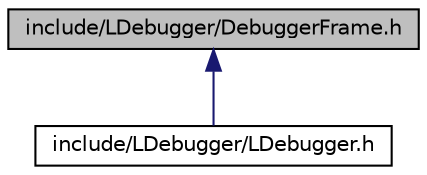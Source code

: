 digraph G
{
  edge [fontname="Helvetica",fontsize="10",labelfontname="Helvetica",labelfontsize="10"];
  node [fontname="Helvetica",fontsize="10",shape=record];
  Node1 [label="include/LDebugger/DebuggerFrame.h",height=0.2,width=0.4,color="black", fillcolor="grey75", style="filled" fontcolor="black"];
  Node1 -> Node2 [dir="back",color="midnightblue",fontsize="10",style="solid",fontname="Helvetica"];
  Node2 [label="include/LDebugger/LDebugger.h",height=0.2,width=0.4,color="black", fillcolor="white", style="filled",URL="$_l_debugger_8h.html"];
}
